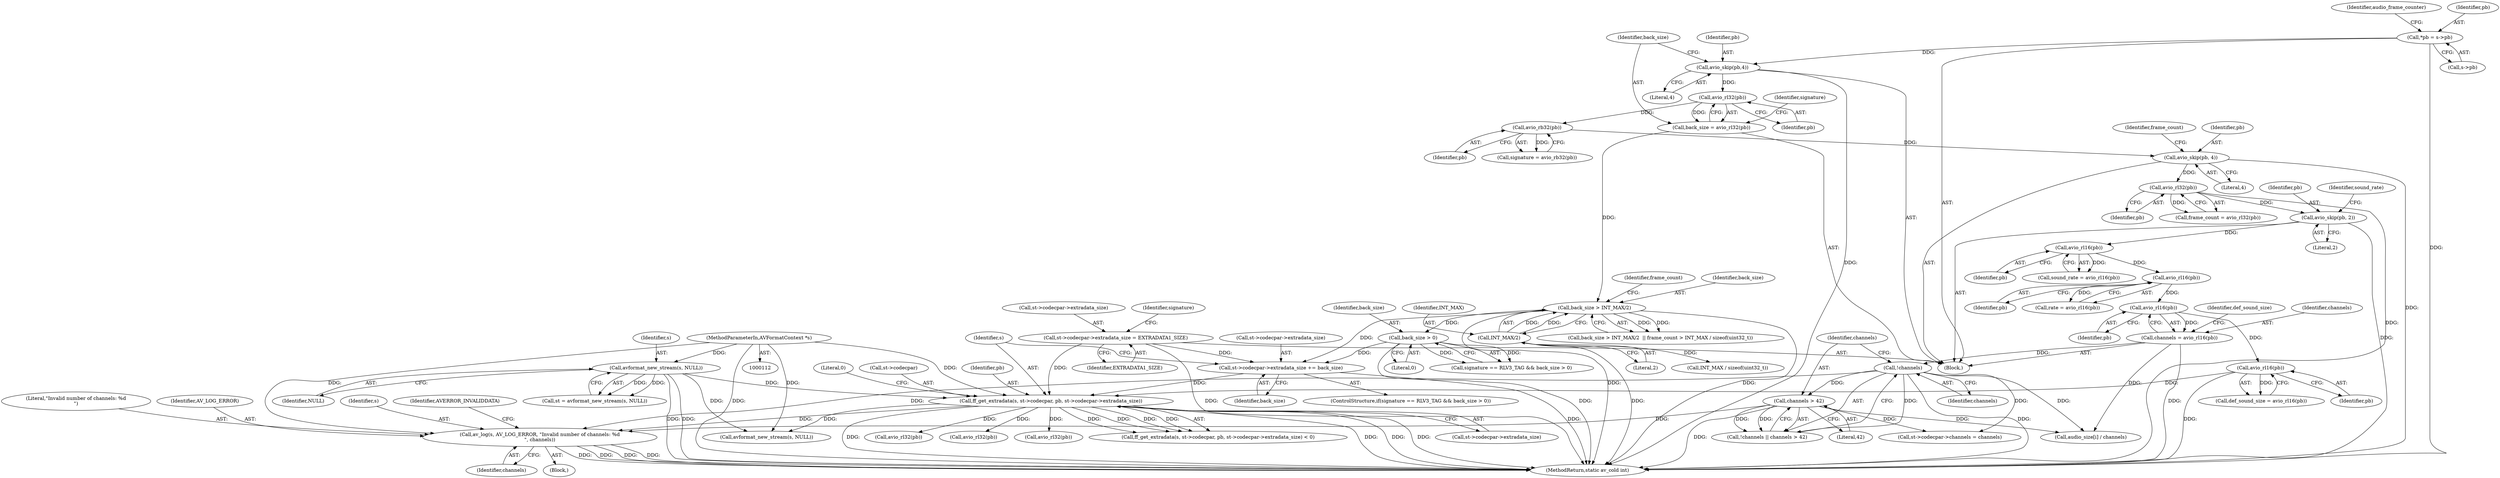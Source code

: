 digraph "0_FFmpeg_96f24d1bee7fe7bac08e2b7c74db1a046c9dc0de@pointer" {
"1000310" [label="(Call,av_log(s, AV_LOG_ERROR, \"Invalid number of channels: %d\n\", channels))"];
"1000284" [label="(Call,ff_get_extradata(s, st->codecpar, pb, st->codecpar->extradata_size))"];
"1000216" [label="(Call,avformat_new_stream(s, NULL))"];
"1000113" [label="(MethodParameterIn,AVFormatContext *s)"];
"1000212" [label="(Call,avio_rl16(pb))"];
"1000208" [label="(Call,avio_rl16(pb))"];
"1000204" [label="(Call,avio_rl16(pb))"];
"1000200" [label="(Call,avio_rl16(pb))"];
"1000195" [label="(Call,avio_skip(pb, 2))"];
"1000178" [label="(Call,avio_rl32(pb))"];
"1000173" [label="(Call,avio_skip(pb, 4))"];
"1000171" [label="(Call,avio_rb32(pb))"];
"1000167" [label="(Call,avio_rl32(pb))"];
"1000162" [label="(Call,avio_skip(pb,4))"];
"1000116" [label="(Call,*pb = s->pb)"];
"1000275" [label="(Call,st->codecpar->extradata_size += back_size)"];
"1000272" [label="(Call,back_size > 0)"];
"1000182" [label="(Call,back_size > INT_MAX/2)"];
"1000165" [label="(Call,back_size = avio_rl32(pb))"];
"1000184" [label="(Call,INT_MAX/2)"];
"1000260" [label="(Call,st->codecpar->extradata_size = EXTRADATA1_SIZE)"];
"1000304" [label="(Call,!channels)"];
"1000206" [label="(Call,channels = avio_rl16(pb))"];
"1000306" [label="(Call,channels > 42)"];
"1000204" [label="(Call,avio_rl16(pb))"];
"1000170" [label="(Identifier,signature)"];
"1000284" [label="(Call,ff_get_extradata(s, st->codecpar, pb, st->codecpar->extradata_size))"];
"1000217" [label="(Identifier,s)"];
"1000198" [label="(Call,sound_rate = avio_rl16(pb))"];
"1000176" [label="(Call,frame_count = avio_rl32(pb))"];
"1000316" [label="(Identifier,AVERROR_INVALIDDATA)"];
"1000304" [label="(Call,!channels)"];
"1000261" [label="(Call,st->codecpar->extradata_size)"];
"1000181" [label="(Call,back_size > INT_MAX/2  || frame_count > INT_MAX / sizeof(uint32_t))"];
"1000610" [label="(MethodReturn,static av_cold int)"];
"1000572" [label="(Call,audio_size[i] / channels)"];
"1000206" [label="(Call,channels = avio_rl16(pb))"];
"1000266" [label="(Identifier,EXTRADATA1_SIZE)"];
"1000313" [label="(Literal,\"Invalid number of channels: %d\n\")"];
"1000285" [label="(Identifier,s)"];
"1000213" [label="(Identifier,pb)"];
"1000485" [label="(Call,avio_rl32(pb))"];
"1000311" [label="(Identifier,s)"];
"1000165" [label="(Call,back_size = avio_rl32(pb))"];
"1000500" [label="(Call,avio_rl32(pb))"];
"1000183" [label="(Identifier,back_size)"];
"1000270" [label="(Identifier,signature)"];
"1000202" [label="(Call,rate = avio_rl16(pb))"];
"1000216" [label="(Call,avformat_new_stream(s, NULL))"];
"1000289" [label="(Identifier,pb)"];
"1000314" [label="(Identifier,channels)"];
"1000177" [label="(Identifier,frame_count)"];
"1000306" [label="(Call,channels > 42)"];
"1000267" [label="(ControlStructure,if(signature == RLV3_TAG && back_size > 0))"];
"1000207" [label="(Identifier,channels)"];
"1000167" [label="(Call,avio_rl32(pb))"];
"1000188" [label="(Identifier,frame_count)"];
"1000295" [label="(Literal,0)"];
"1000199" [label="(Identifier,sound_rate)"];
"1000185" [label="(Identifier,INT_MAX)"];
"1000325" [label="(Call,avformat_new_stream(s, NULL))"];
"1000283" [label="(Call,ff_get_extradata(s, st->codecpar, pb, st->codecpar->extradata_size) < 0)"];
"1000208" [label="(Call,avio_rl16(pb))"];
"1000171" [label="(Call,avio_rb32(pb))"];
"1000290" [label="(Call,st->codecpar->extradata_size)"];
"1000305" [label="(Identifier,channels)"];
"1000175" [label="(Literal,4)"];
"1000166" [label="(Identifier,back_size)"];
"1000174" [label="(Identifier,pb)"];
"1000212" [label="(Call,avio_rl16(pb))"];
"1000196" [label="(Identifier,pb)"];
"1000125" [label="(Identifier,audio_frame_counter)"];
"1000195" [label="(Call,avio_skip(pb, 2))"];
"1000182" [label="(Call,back_size > INT_MAX/2)"];
"1000218" [label="(Identifier,NULL)"];
"1000303" [label="(Call,!channels || channels > 42)"];
"1000179" [label="(Identifier,pb)"];
"1000310" [label="(Call,av_log(s, AV_LOG_ERROR, \"Invalid number of channels: %d\n\", channels))"];
"1000355" [label="(Call,st->codecpar->channels = channels)"];
"1000214" [label="(Call,st = avformat_new_stream(s, NULL))"];
"1000189" [label="(Call,INT_MAX / sizeof(uint32_t))"];
"1000312" [label="(Identifier,AV_LOG_ERROR)"];
"1000205" [label="(Identifier,pb)"];
"1000281" [label="(Identifier,back_size)"];
"1000260" [label="(Call,st->codecpar->extradata_size = EXTRADATA1_SIZE)"];
"1000162" [label="(Call,avio_skip(pb,4))"];
"1000309" [label="(Block,)"];
"1000184" [label="(Call,INT_MAX/2)"];
"1000113" [label="(MethodParameterIn,AVFormatContext *s)"];
"1000211" [label="(Identifier,def_sound_size)"];
"1000117" [label="(Identifier,pb)"];
"1000169" [label="(Call,signature = avio_rb32(pb))"];
"1000307" [label="(Identifier,channels)"];
"1000268" [label="(Call,signature == RLV3_TAG && back_size > 0)"];
"1000274" [label="(Literal,0)"];
"1000186" [label="(Literal,2)"];
"1000197" [label="(Literal,2)"];
"1000164" [label="(Literal,4)"];
"1000275" [label="(Call,st->codecpar->extradata_size += back_size)"];
"1000210" [label="(Call,def_sound_size = avio_rl16(pb))"];
"1000273" [label="(Identifier,back_size)"];
"1000286" [label="(Call,st->codecpar)"];
"1000201" [label="(Identifier,pb)"];
"1000163" [label="(Identifier,pb)"];
"1000173" [label="(Call,avio_skip(pb, 4))"];
"1000516" [label="(Call,avio_rl32(pb))"];
"1000272" [label="(Call,back_size > 0)"];
"1000114" [label="(Block,)"];
"1000200" [label="(Call,avio_rl16(pb))"];
"1000209" [label="(Identifier,pb)"];
"1000308" [label="(Literal,42)"];
"1000178" [label="(Call,avio_rl32(pb))"];
"1000276" [label="(Call,st->codecpar->extradata_size)"];
"1000116" [label="(Call,*pb = s->pb)"];
"1000168" [label="(Identifier,pb)"];
"1000172" [label="(Identifier,pb)"];
"1000118" [label="(Call,s->pb)"];
"1000310" -> "1000309"  [label="AST: "];
"1000310" -> "1000314"  [label="CFG: "];
"1000311" -> "1000310"  [label="AST: "];
"1000312" -> "1000310"  [label="AST: "];
"1000313" -> "1000310"  [label="AST: "];
"1000314" -> "1000310"  [label="AST: "];
"1000316" -> "1000310"  [label="CFG: "];
"1000310" -> "1000610"  [label="DDG: "];
"1000310" -> "1000610"  [label="DDG: "];
"1000310" -> "1000610"  [label="DDG: "];
"1000310" -> "1000610"  [label="DDG: "];
"1000284" -> "1000310"  [label="DDG: "];
"1000113" -> "1000310"  [label="DDG: "];
"1000304" -> "1000310"  [label="DDG: "];
"1000306" -> "1000310"  [label="DDG: "];
"1000284" -> "1000283"  [label="AST: "];
"1000284" -> "1000290"  [label="CFG: "];
"1000285" -> "1000284"  [label="AST: "];
"1000286" -> "1000284"  [label="AST: "];
"1000289" -> "1000284"  [label="AST: "];
"1000290" -> "1000284"  [label="AST: "];
"1000295" -> "1000284"  [label="CFG: "];
"1000284" -> "1000610"  [label="DDG: "];
"1000284" -> "1000610"  [label="DDG: "];
"1000284" -> "1000610"  [label="DDG: "];
"1000284" -> "1000610"  [label="DDG: "];
"1000284" -> "1000283"  [label="DDG: "];
"1000284" -> "1000283"  [label="DDG: "];
"1000284" -> "1000283"  [label="DDG: "];
"1000284" -> "1000283"  [label="DDG: "];
"1000216" -> "1000284"  [label="DDG: "];
"1000113" -> "1000284"  [label="DDG: "];
"1000212" -> "1000284"  [label="DDG: "];
"1000275" -> "1000284"  [label="DDG: "];
"1000260" -> "1000284"  [label="DDG: "];
"1000284" -> "1000325"  [label="DDG: "];
"1000284" -> "1000485"  [label="DDG: "];
"1000284" -> "1000500"  [label="DDG: "];
"1000284" -> "1000516"  [label="DDG: "];
"1000216" -> "1000214"  [label="AST: "];
"1000216" -> "1000218"  [label="CFG: "];
"1000217" -> "1000216"  [label="AST: "];
"1000218" -> "1000216"  [label="AST: "];
"1000214" -> "1000216"  [label="CFG: "];
"1000216" -> "1000610"  [label="DDG: "];
"1000216" -> "1000610"  [label="DDG: "];
"1000216" -> "1000214"  [label="DDG: "];
"1000216" -> "1000214"  [label="DDG: "];
"1000113" -> "1000216"  [label="DDG: "];
"1000216" -> "1000325"  [label="DDG: "];
"1000113" -> "1000112"  [label="AST: "];
"1000113" -> "1000610"  [label="DDG: "];
"1000113" -> "1000325"  [label="DDG: "];
"1000212" -> "1000210"  [label="AST: "];
"1000212" -> "1000213"  [label="CFG: "];
"1000213" -> "1000212"  [label="AST: "];
"1000210" -> "1000212"  [label="CFG: "];
"1000212" -> "1000610"  [label="DDG: "];
"1000212" -> "1000210"  [label="DDG: "];
"1000208" -> "1000212"  [label="DDG: "];
"1000208" -> "1000206"  [label="AST: "];
"1000208" -> "1000209"  [label="CFG: "];
"1000209" -> "1000208"  [label="AST: "];
"1000206" -> "1000208"  [label="CFG: "];
"1000208" -> "1000206"  [label="DDG: "];
"1000204" -> "1000208"  [label="DDG: "];
"1000204" -> "1000202"  [label="AST: "];
"1000204" -> "1000205"  [label="CFG: "];
"1000205" -> "1000204"  [label="AST: "];
"1000202" -> "1000204"  [label="CFG: "];
"1000204" -> "1000202"  [label="DDG: "];
"1000200" -> "1000204"  [label="DDG: "];
"1000200" -> "1000198"  [label="AST: "];
"1000200" -> "1000201"  [label="CFG: "];
"1000201" -> "1000200"  [label="AST: "];
"1000198" -> "1000200"  [label="CFG: "];
"1000200" -> "1000198"  [label="DDG: "];
"1000195" -> "1000200"  [label="DDG: "];
"1000195" -> "1000114"  [label="AST: "];
"1000195" -> "1000197"  [label="CFG: "];
"1000196" -> "1000195"  [label="AST: "];
"1000197" -> "1000195"  [label="AST: "];
"1000199" -> "1000195"  [label="CFG: "];
"1000195" -> "1000610"  [label="DDG: "];
"1000178" -> "1000195"  [label="DDG: "];
"1000178" -> "1000176"  [label="AST: "];
"1000178" -> "1000179"  [label="CFG: "];
"1000179" -> "1000178"  [label="AST: "];
"1000176" -> "1000178"  [label="CFG: "];
"1000178" -> "1000610"  [label="DDG: "];
"1000178" -> "1000176"  [label="DDG: "];
"1000173" -> "1000178"  [label="DDG: "];
"1000173" -> "1000114"  [label="AST: "];
"1000173" -> "1000175"  [label="CFG: "];
"1000174" -> "1000173"  [label="AST: "];
"1000175" -> "1000173"  [label="AST: "];
"1000177" -> "1000173"  [label="CFG: "];
"1000173" -> "1000610"  [label="DDG: "];
"1000171" -> "1000173"  [label="DDG: "];
"1000171" -> "1000169"  [label="AST: "];
"1000171" -> "1000172"  [label="CFG: "];
"1000172" -> "1000171"  [label="AST: "];
"1000169" -> "1000171"  [label="CFG: "];
"1000171" -> "1000169"  [label="DDG: "];
"1000167" -> "1000171"  [label="DDG: "];
"1000167" -> "1000165"  [label="AST: "];
"1000167" -> "1000168"  [label="CFG: "];
"1000168" -> "1000167"  [label="AST: "];
"1000165" -> "1000167"  [label="CFG: "];
"1000167" -> "1000165"  [label="DDG: "];
"1000162" -> "1000167"  [label="DDG: "];
"1000162" -> "1000114"  [label="AST: "];
"1000162" -> "1000164"  [label="CFG: "];
"1000163" -> "1000162"  [label="AST: "];
"1000164" -> "1000162"  [label="AST: "];
"1000166" -> "1000162"  [label="CFG: "];
"1000162" -> "1000610"  [label="DDG: "];
"1000116" -> "1000162"  [label="DDG: "];
"1000116" -> "1000114"  [label="AST: "];
"1000116" -> "1000118"  [label="CFG: "];
"1000117" -> "1000116"  [label="AST: "];
"1000118" -> "1000116"  [label="AST: "];
"1000125" -> "1000116"  [label="CFG: "];
"1000116" -> "1000610"  [label="DDG: "];
"1000275" -> "1000267"  [label="AST: "];
"1000275" -> "1000281"  [label="CFG: "];
"1000276" -> "1000275"  [label="AST: "];
"1000281" -> "1000275"  [label="AST: "];
"1000285" -> "1000275"  [label="CFG: "];
"1000275" -> "1000610"  [label="DDG: "];
"1000272" -> "1000275"  [label="DDG: "];
"1000182" -> "1000275"  [label="DDG: "];
"1000260" -> "1000275"  [label="DDG: "];
"1000272" -> "1000268"  [label="AST: "];
"1000272" -> "1000274"  [label="CFG: "];
"1000273" -> "1000272"  [label="AST: "];
"1000274" -> "1000272"  [label="AST: "];
"1000268" -> "1000272"  [label="CFG: "];
"1000272" -> "1000610"  [label="DDG: "];
"1000272" -> "1000268"  [label="DDG: "];
"1000272" -> "1000268"  [label="DDG: "];
"1000182" -> "1000272"  [label="DDG: "];
"1000182" -> "1000181"  [label="AST: "];
"1000182" -> "1000184"  [label="CFG: "];
"1000183" -> "1000182"  [label="AST: "];
"1000184" -> "1000182"  [label="AST: "];
"1000188" -> "1000182"  [label="CFG: "];
"1000181" -> "1000182"  [label="CFG: "];
"1000182" -> "1000610"  [label="DDG: "];
"1000182" -> "1000610"  [label="DDG: "];
"1000182" -> "1000181"  [label="DDG: "];
"1000182" -> "1000181"  [label="DDG: "];
"1000165" -> "1000182"  [label="DDG: "];
"1000184" -> "1000182"  [label="DDG: "];
"1000184" -> "1000182"  [label="DDG: "];
"1000165" -> "1000114"  [label="AST: "];
"1000166" -> "1000165"  [label="AST: "];
"1000170" -> "1000165"  [label="CFG: "];
"1000184" -> "1000186"  [label="CFG: "];
"1000185" -> "1000184"  [label="AST: "];
"1000186" -> "1000184"  [label="AST: "];
"1000184" -> "1000610"  [label="DDG: "];
"1000184" -> "1000189"  [label="DDG: "];
"1000260" -> "1000114"  [label="AST: "];
"1000260" -> "1000266"  [label="CFG: "];
"1000261" -> "1000260"  [label="AST: "];
"1000266" -> "1000260"  [label="AST: "];
"1000270" -> "1000260"  [label="CFG: "];
"1000260" -> "1000610"  [label="DDG: "];
"1000304" -> "1000303"  [label="AST: "];
"1000304" -> "1000305"  [label="CFG: "];
"1000305" -> "1000304"  [label="AST: "];
"1000307" -> "1000304"  [label="CFG: "];
"1000303" -> "1000304"  [label="CFG: "];
"1000304" -> "1000610"  [label="DDG: "];
"1000304" -> "1000303"  [label="DDG: "];
"1000206" -> "1000304"  [label="DDG: "];
"1000304" -> "1000306"  [label="DDG: "];
"1000304" -> "1000355"  [label="DDG: "];
"1000304" -> "1000572"  [label="DDG: "];
"1000206" -> "1000114"  [label="AST: "];
"1000207" -> "1000206"  [label="AST: "];
"1000211" -> "1000206"  [label="CFG: "];
"1000206" -> "1000610"  [label="DDG: "];
"1000206" -> "1000572"  [label="DDG: "];
"1000306" -> "1000303"  [label="AST: "];
"1000306" -> "1000308"  [label="CFG: "];
"1000307" -> "1000306"  [label="AST: "];
"1000308" -> "1000306"  [label="AST: "];
"1000303" -> "1000306"  [label="CFG: "];
"1000306" -> "1000610"  [label="DDG: "];
"1000306" -> "1000303"  [label="DDG: "];
"1000306" -> "1000303"  [label="DDG: "];
"1000306" -> "1000355"  [label="DDG: "];
"1000306" -> "1000572"  [label="DDG: "];
}
